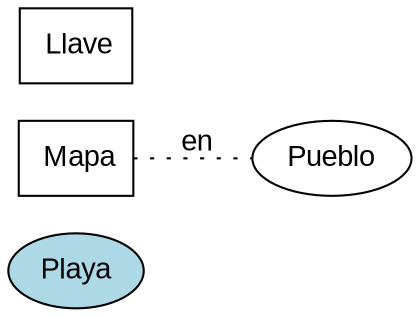 digraph "Isla del Error" {
  rankdir=LR;
  node [style=filled, fontname=Arial];
  edge [len=1.5, fontname=Arial];
  labelloc="t";
  fontname=Arial;

  Playa [label="Playa", shape=ellipse, fillcolor=lightblue];
  Pueblo [label="Pueblo", shape=ellipse, fillcolor=white];

  obj_0 [label=< Llave>, shape=box, fillcolor=white];


  obj_1 [label=< Mapa>, shape=box, fillcolor=white];
  obj_1 -> Pueblo [label="en", style=dotted, dir=none];
}
